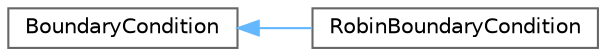 digraph "Graphical Class Hierarchy"
{
 // LATEX_PDF_SIZE
  bgcolor="transparent";
  edge [fontname=Helvetica,fontsize=10,labelfontname=Helvetica,labelfontsize=10];
  node [fontname=Helvetica,fontsize=10,shape=box,height=0.2,width=0.4];
  rankdir="LR";
  Node0 [id="Node000000",label="BoundaryCondition",height=0.2,width=0.4,color="grey40", fillcolor="white", style="filled",URL="$class_boundary_condition.html",tooltip="Base class for boundary conditions with spatially variable arrays."];
  Node0 -> Node1 [id="edge1_Node000000_Node000001",dir="back",color="steelblue1",style="solid",tooltip=" "];
  Node1 [id="Node000001",label="RobinBoundaryCondition",height=0.2,width=0.4,color="grey40", fillcolor="white", style="filled",URL="$class_robin_boundary_condition.html",tooltip=" "];
}
